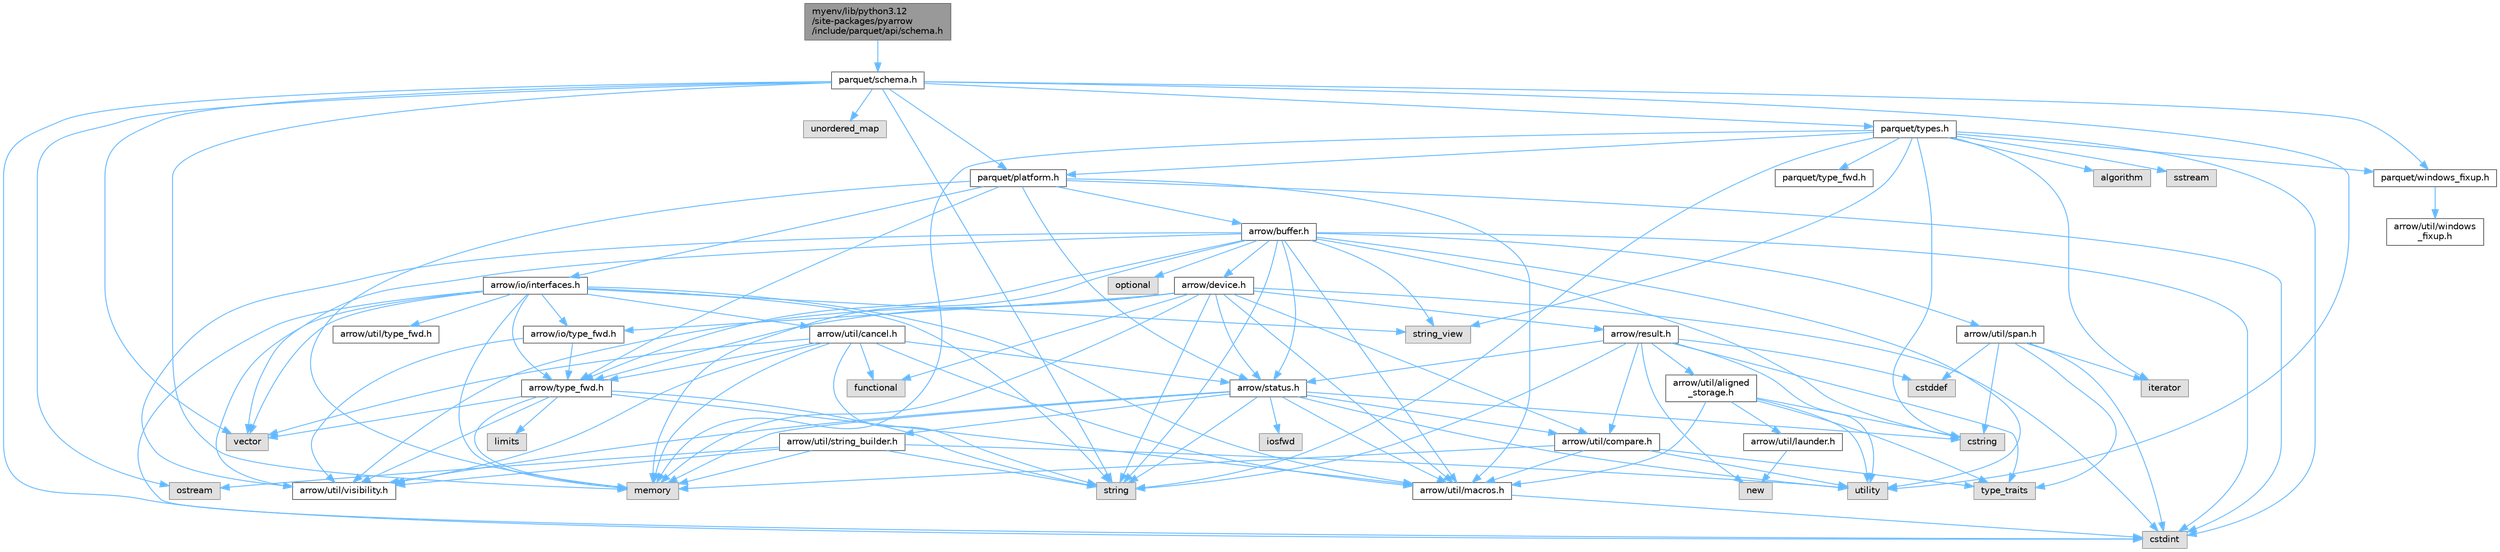 digraph "myenv/lib/python3.12/site-packages/pyarrow/include/parquet/api/schema.h"
{
 // LATEX_PDF_SIZE
  bgcolor="transparent";
  edge [fontname=Helvetica,fontsize=10,labelfontname=Helvetica,labelfontsize=10];
  node [fontname=Helvetica,fontsize=10,shape=box,height=0.2,width=0.4];
  Node1 [id="Node000001",label="myenv/lib/python3.12\l/site-packages/pyarrow\l/include/parquet/api/schema.h",height=0.2,width=0.4,color="gray40", fillcolor="grey60", style="filled", fontcolor="black",tooltip=" "];
  Node1 -> Node2 [id="edge1_Node000001_Node000002",color="steelblue1",style="solid",tooltip=" "];
  Node2 [id="Node000002",label="parquet/schema.h",height=0.2,width=0.4,color="grey40", fillcolor="white", style="filled",URL="$schema_8h.html",tooltip=" "];
  Node2 -> Node3 [id="edge2_Node000002_Node000003",color="steelblue1",style="solid",tooltip=" "];
  Node3 [id="Node000003",label="cstdint",height=0.2,width=0.4,color="grey60", fillcolor="#E0E0E0", style="filled",tooltip=" "];
  Node2 -> Node4 [id="edge3_Node000002_Node000004",color="steelblue1",style="solid",tooltip=" "];
  Node4 [id="Node000004",label="memory",height=0.2,width=0.4,color="grey60", fillcolor="#E0E0E0", style="filled",tooltip=" "];
  Node2 -> Node5 [id="edge4_Node000002_Node000005",color="steelblue1",style="solid",tooltip=" "];
  Node5 [id="Node000005",label="ostream",height=0.2,width=0.4,color="grey60", fillcolor="#E0E0E0", style="filled",tooltip=" "];
  Node2 -> Node6 [id="edge5_Node000002_Node000006",color="steelblue1",style="solid",tooltip=" "];
  Node6 [id="Node000006",label="string",height=0.2,width=0.4,color="grey60", fillcolor="#E0E0E0", style="filled",tooltip=" "];
  Node2 -> Node7 [id="edge6_Node000002_Node000007",color="steelblue1",style="solid",tooltip=" "];
  Node7 [id="Node000007",label="unordered_map",height=0.2,width=0.4,color="grey60", fillcolor="#E0E0E0", style="filled",tooltip=" "];
  Node2 -> Node8 [id="edge7_Node000002_Node000008",color="steelblue1",style="solid",tooltip=" "];
  Node8 [id="Node000008",label="utility",height=0.2,width=0.4,color="grey60", fillcolor="#E0E0E0", style="filled",tooltip=" "];
  Node2 -> Node9 [id="edge8_Node000002_Node000009",color="steelblue1",style="solid",tooltip=" "];
  Node9 [id="Node000009",label="vector",height=0.2,width=0.4,color="grey60", fillcolor="#E0E0E0", style="filled",tooltip=" "];
  Node2 -> Node10 [id="edge9_Node000002_Node000010",color="steelblue1",style="solid",tooltip=" "];
  Node10 [id="Node000010",label="parquet/platform.h",height=0.2,width=0.4,color="grey40", fillcolor="white", style="filled",URL="$include_2parquet_2platform_8h.html",tooltip=" "];
  Node10 -> Node3 [id="edge10_Node000010_Node000003",color="steelblue1",style="solid",tooltip=" "];
  Node10 -> Node4 [id="edge11_Node000010_Node000004",color="steelblue1",style="solid",tooltip=" "];
  Node10 -> Node11 [id="edge12_Node000010_Node000011",color="steelblue1",style="solid",tooltip=" "];
  Node11 [id="Node000011",label="arrow/buffer.h",height=0.2,width=0.4,color="grey40", fillcolor="white", style="filled",URL="$buffer_8h.html",tooltip=" "];
  Node11 -> Node3 [id="edge13_Node000011_Node000003",color="steelblue1",style="solid",tooltip=" "];
  Node11 -> Node12 [id="edge14_Node000011_Node000012",color="steelblue1",style="solid",tooltip=" "];
  Node12 [id="Node000012",label="cstring",height=0.2,width=0.4,color="grey60", fillcolor="#E0E0E0", style="filled",tooltip=" "];
  Node11 -> Node4 [id="edge15_Node000011_Node000004",color="steelblue1",style="solid",tooltip=" "];
  Node11 -> Node13 [id="edge16_Node000011_Node000013",color="steelblue1",style="solid",tooltip=" "];
  Node13 [id="Node000013",label="optional",height=0.2,width=0.4,color="grey60", fillcolor="#E0E0E0", style="filled",tooltip=" "];
  Node11 -> Node6 [id="edge17_Node000011_Node000006",color="steelblue1",style="solid",tooltip=" "];
  Node11 -> Node14 [id="edge18_Node000011_Node000014",color="steelblue1",style="solid",tooltip=" "];
  Node14 [id="Node000014",label="string_view",height=0.2,width=0.4,color="grey60", fillcolor="#E0E0E0", style="filled",tooltip=" "];
  Node11 -> Node8 [id="edge19_Node000011_Node000008",color="steelblue1",style="solid",tooltip=" "];
  Node11 -> Node9 [id="edge20_Node000011_Node000009",color="steelblue1",style="solid",tooltip=" "];
  Node11 -> Node15 [id="edge21_Node000011_Node000015",color="steelblue1",style="solid",tooltip=" "];
  Node15 [id="Node000015",label="arrow/device.h",height=0.2,width=0.4,color="grey40", fillcolor="white", style="filled",URL="$device_8h.html",tooltip=" "];
  Node15 -> Node3 [id="edge22_Node000015_Node000003",color="steelblue1",style="solid",tooltip=" "];
  Node15 -> Node16 [id="edge23_Node000015_Node000016",color="steelblue1",style="solid",tooltip=" "];
  Node16 [id="Node000016",label="functional",height=0.2,width=0.4,color="grey60", fillcolor="#E0E0E0", style="filled",tooltip=" "];
  Node15 -> Node4 [id="edge24_Node000015_Node000004",color="steelblue1",style="solid",tooltip=" "];
  Node15 -> Node6 [id="edge25_Node000015_Node000006",color="steelblue1",style="solid",tooltip=" "];
  Node15 -> Node17 [id="edge26_Node000015_Node000017",color="steelblue1",style="solid",tooltip=" "];
  Node17 [id="Node000017",label="arrow/io/type_fwd.h",height=0.2,width=0.4,color="grey40", fillcolor="white", style="filled",URL="$arrow_2io_2type__fwd_8h.html",tooltip=" "];
  Node17 -> Node18 [id="edge27_Node000017_Node000018",color="steelblue1",style="solid",tooltip=" "];
  Node18 [id="Node000018",label="arrow/type_fwd.h",height=0.2,width=0.4,color="grey40", fillcolor="white", style="filled",URL="$arrow_2type__fwd_8h.html",tooltip=" "];
  Node18 -> Node19 [id="edge28_Node000018_Node000019",color="steelblue1",style="solid",tooltip=" "];
  Node19 [id="Node000019",label="limits",height=0.2,width=0.4,color="grey60", fillcolor="#E0E0E0", style="filled",tooltip=" "];
  Node18 -> Node4 [id="edge29_Node000018_Node000004",color="steelblue1",style="solid",tooltip=" "];
  Node18 -> Node6 [id="edge30_Node000018_Node000006",color="steelblue1",style="solid",tooltip=" "];
  Node18 -> Node9 [id="edge31_Node000018_Node000009",color="steelblue1",style="solid",tooltip=" "];
  Node18 -> Node20 [id="edge32_Node000018_Node000020",color="steelblue1",style="solid",tooltip=" "];
  Node20 [id="Node000020",label="arrow/util/macros.h",height=0.2,width=0.4,color="grey40", fillcolor="white", style="filled",URL="$macros_8h.html",tooltip=" "];
  Node20 -> Node3 [id="edge33_Node000020_Node000003",color="steelblue1",style="solid",tooltip=" "];
  Node18 -> Node21 [id="edge34_Node000018_Node000021",color="steelblue1",style="solid",tooltip=" "];
  Node21 [id="Node000021",label="arrow/util/visibility.h",height=0.2,width=0.4,color="grey40", fillcolor="white", style="filled",URL="$include_2arrow_2util_2visibility_8h.html",tooltip=" "];
  Node17 -> Node21 [id="edge35_Node000017_Node000021",color="steelblue1",style="solid",tooltip=" "];
  Node15 -> Node22 [id="edge36_Node000015_Node000022",color="steelblue1",style="solid",tooltip=" "];
  Node22 [id="Node000022",label="arrow/result.h",height=0.2,width=0.4,color="grey40", fillcolor="white", style="filled",URL="$result_8h.html",tooltip=" "];
  Node22 -> Node23 [id="edge37_Node000022_Node000023",color="steelblue1",style="solid",tooltip=" "];
  Node23 [id="Node000023",label="cstddef",height=0.2,width=0.4,color="grey60", fillcolor="#E0E0E0", style="filled",tooltip=" "];
  Node22 -> Node24 [id="edge38_Node000022_Node000024",color="steelblue1",style="solid",tooltip=" "];
  Node24 [id="Node000024",label="new",height=0.2,width=0.4,color="grey60", fillcolor="#E0E0E0", style="filled",tooltip=" "];
  Node22 -> Node6 [id="edge39_Node000022_Node000006",color="steelblue1",style="solid",tooltip=" "];
  Node22 -> Node25 [id="edge40_Node000022_Node000025",color="steelblue1",style="solid",tooltip=" "];
  Node25 [id="Node000025",label="type_traits",height=0.2,width=0.4,color="grey60", fillcolor="#E0E0E0", style="filled",tooltip=" "];
  Node22 -> Node8 [id="edge41_Node000022_Node000008",color="steelblue1",style="solid",tooltip=" "];
  Node22 -> Node26 [id="edge42_Node000022_Node000026",color="steelblue1",style="solid",tooltip=" "];
  Node26 [id="Node000026",label="arrow/status.h",height=0.2,width=0.4,color="grey40", fillcolor="white", style="filled",URL="$status_8h.html",tooltip=" "];
  Node26 -> Node12 [id="edge43_Node000026_Node000012",color="steelblue1",style="solid",tooltip=" "];
  Node26 -> Node27 [id="edge44_Node000026_Node000027",color="steelblue1",style="solid",tooltip=" "];
  Node27 [id="Node000027",label="iosfwd",height=0.2,width=0.4,color="grey60", fillcolor="#E0E0E0", style="filled",tooltip=" "];
  Node26 -> Node4 [id="edge45_Node000026_Node000004",color="steelblue1",style="solid",tooltip=" "];
  Node26 -> Node6 [id="edge46_Node000026_Node000006",color="steelblue1",style="solid",tooltip=" "];
  Node26 -> Node8 [id="edge47_Node000026_Node000008",color="steelblue1",style="solid",tooltip=" "];
  Node26 -> Node28 [id="edge48_Node000026_Node000028",color="steelblue1",style="solid",tooltip=" "];
  Node28 [id="Node000028",label="arrow/util/compare.h",height=0.2,width=0.4,color="grey40", fillcolor="white", style="filled",URL="$util_2compare_8h.html",tooltip=" "];
  Node28 -> Node4 [id="edge49_Node000028_Node000004",color="steelblue1",style="solid",tooltip=" "];
  Node28 -> Node25 [id="edge50_Node000028_Node000025",color="steelblue1",style="solid",tooltip=" "];
  Node28 -> Node8 [id="edge51_Node000028_Node000008",color="steelblue1",style="solid",tooltip=" "];
  Node28 -> Node20 [id="edge52_Node000028_Node000020",color="steelblue1",style="solid",tooltip=" "];
  Node26 -> Node20 [id="edge53_Node000026_Node000020",color="steelblue1",style="solid",tooltip=" "];
  Node26 -> Node29 [id="edge54_Node000026_Node000029",color="steelblue1",style="solid",tooltip=" "];
  Node29 [id="Node000029",label="arrow/util/string_builder.h",height=0.2,width=0.4,color="grey40", fillcolor="white", style="filled",URL="$string__builder_8h.html",tooltip=" "];
  Node29 -> Node4 [id="edge55_Node000029_Node000004",color="steelblue1",style="solid",tooltip=" "];
  Node29 -> Node5 [id="edge56_Node000029_Node000005",color="steelblue1",style="solid",tooltip=" "];
  Node29 -> Node6 [id="edge57_Node000029_Node000006",color="steelblue1",style="solid",tooltip=" "];
  Node29 -> Node8 [id="edge58_Node000029_Node000008",color="steelblue1",style="solid",tooltip=" "];
  Node29 -> Node21 [id="edge59_Node000029_Node000021",color="steelblue1",style="solid",tooltip=" "];
  Node26 -> Node21 [id="edge60_Node000026_Node000021",color="steelblue1",style="solid",tooltip=" "];
  Node22 -> Node30 [id="edge61_Node000022_Node000030",color="steelblue1",style="solid",tooltip=" "];
  Node30 [id="Node000030",label="arrow/util/aligned\l_storage.h",height=0.2,width=0.4,color="grey40", fillcolor="white", style="filled",URL="$aligned__storage_8h.html",tooltip=" "];
  Node30 -> Node12 [id="edge62_Node000030_Node000012",color="steelblue1",style="solid",tooltip=" "];
  Node30 -> Node25 [id="edge63_Node000030_Node000025",color="steelblue1",style="solid",tooltip=" "];
  Node30 -> Node8 [id="edge64_Node000030_Node000008",color="steelblue1",style="solid",tooltip=" "];
  Node30 -> Node31 [id="edge65_Node000030_Node000031",color="steelblue1",style="solid",tooltip=" "];
  Node31 [id="Node000031",label="arrow/util/launder.h",height=0.2,width=0.4,color="grey40", fillcolor="white", style="filled",URL="$launder_8h.html",tooltip=" "];
  Node31 -> Node24 [id="edge66_Node000031_Node000024",color="steelblue1",style="solid",tooltip=" "];
  Node30 -> Node20 [id="edge67_Node000030_Node000020",color="steelblue1",style="solid",tooltip=" "];
  Node22 -> Node28 [id="edge68_Node000022_Node000028",color="steelblue1",style="solid",tooltip=" "];
  Node15 -> Node26 [id="edge69_Node000015_Node000026",color="steelblue1",style="solid",tooltip=" "];
  Node15 -> Node18 [id="edge70_Node000015_Node000018",color="steelblue1",style="solid",tooltip=" "];
  Node15 -> Node28 [id="edge71_Node000015_Node000028",color="steelblue1",style="solid",tooltip=" "];
  Node15 -> Node20 [id="edge72_Node000015_Node000020",color="steelblue1",style="solid",tooltip=" "];
  Node15 -> Node21 [id="edge73_Node000015_Node000021",color="steelblue1",style="solid",tooltip=" "];
  Node11 -> Node26 [id="edge74_Node000011_Node000026",color="steelblue1",style="solid",tooltip=" "];
  Node11 -> Node18 [id="edge75_Node000011_Node000018",color="steelblue1",style="solid",tooltip=" "];
  Node11 -> Node20 [id="edge76_Node000011_Node000020",color="steelblue1",style="solid",tooltip=" "];
  Node11 -> Node32 [id="edge77_Node000011_Node000032",color="steelblue1",style="solid",tooltip=" "];
  Node32 [id="Node000032",label="arrow/util/span.h",height=0.2,width=0.4,color="grey40", fillcolor="white", style="filled",URL="$span_8h.html",tooltip=" "];
  Node32 -> Node23 [id="edge78_Node000032_Node000023",color="steelblue1",style="solid",tooltip=" "];
  Node32 -> Node3 [id="edge79_Node000032_Node000003",color="steelblue1",style="solid",tooltip=" "];
  Node32 -> Node12 [id="edge80_Node000032_Node000012",color="steelblue1",style="solid",tooltip=" "];
  Node32 -> Node33 [id="edge81_Node000032_Node000033",color="steelblue1",style="solid",tooltip=" "];
  Node33 [id="Node000033",label="iterator",height=0.2,width=0.4,color="grey60", fillcolor="#E0E0E0", style="filled",tooltip=" "];
  Node32 -> Node25 [id="edge82_Node000032_Node000025",color="steelblue1",style="solid",tooltip=" "];
  Node11 -> Node21 [id="edge83_Node000011_Node000021",color="steelblue1",style="solid",tooltip=" "];
  Node10 -> Node34 [id="edge84_Node000010_Node000034",color="steelblue1",style="solid",tooltip=" "];
  Node34 [id="Node000034",label="arrow/io/interfaces.h",height=0.2,width=0.4,color="grey40", fillcolor="white", style="filled",URL="$interfaces_8h.html",tooltip=" "];
  Node34 -> Node3 [id="edge85_Node000034_Node000003",color="steelblue1",style="solid",tooltip=" "];
  Node34 -> Node4 [id="edge86_Node000034_Node000004",color="steelblue1",style="solid",tooltip=" "];
  Node34 -> Node6 [id="edge87_Node000034_Node000006",color="steelblue1",style="solid",tooltip=" "];
  Node34 -> Node14 [id="edge88_Node000034_Node000014",color="steelblue1",style="solid",tooltip=" "];
  Node34 -> Node9 [id="edge89_Node000034_Node000009",color="steelblue1",style="solid",tooltip=" "];
  Node34 -> Node17 [id="edge90_Node000034_Node000017",color="steelblue1",style="solid",tooltip=" "];
  Node34 -> Node18 [id="edge91_Node000034_Node000018",color="steelblue1",style="solid",tooltip=" "];
  Node34 -> Node35 [id="edge92_Node000034_Node000035",color="steelblue1",style="solid",tooltip=" "];
  Node35 [id="Node000035",label="arrow/util/cancel.h",height=0.2,width=0.4,color="grey40", fillcolor="white", style="filled",URL="$cancel_8h.html",tooltip=" "];
  Node35 -> Node16 [id="edge93_Node000035_Node000016",color="steelblue1",style="solid",tooltip=" "];
  Node35 -> Node4 [id="edge94_Node000035_Node000004",color="steelblue1",style="solid",tooltip=" "];
  Node35 -> Node6 [id="edge95_Node000035_Node000006",color="steelblue1",style="solid",tooltip=" "];
  Node35 -> Node9 [id="edge96_Node000035_Node000009",color="steelblue1",style="solid",tooltip=" "];
  Node35 -> Node26 [id="edge97_Node000035_Node000026",color="steelblue1",style="solid",tooltip=" "];
  Node35 -> Node18 [id="edge98_Node000035_Node000018",color="steelblue1",style="solid",tooltip=" "];
  Node35 -> Node20 [id="edge99_Node000035_Node000020",color="steelblue1",style="solid",tooltip=" "];
  Node35 -> Node21 [id="edge100_Node000035_Node000021",color="steelblue1",style="solid",tooltip=" "];
  Node34 -> Node20 [id="edge101_Node000034_Node000020",color="steelblue1",style="solid",tooltip=" "];
  Node34 -> Node36 [id="edge102_Node000034_Node000036",color="steelblue1",style="solid",tooltip=" "];
  Node36 [id="Node000036",label="arrow/util/type_fwd.h",height=0.2,width=0.4,color="grey40", fillcolor="white", style="filled",URL="$arrow_2util_2type__fwd_8h.html",tooltip=" "];
  Node34 -> Node21 [id="edge103_Node000034_Node000021",color="steelblue1",style="solid",tooltip=" "];
  Node10 -> Node26 [id="edge104_Node000010_Node000026",color="steelblue1",style="solid",tooltip=" "];
  Node10 -> Node18 [id="edge105_Node000010_Node000018",color="steelblue1",style="solid",tooltip=" "];
  Node10 -> Node20 [id="edge106_Node000010_Node000020",color="steelblue1",style="solid",tooltip=" "];
  Node2 -> Node37 [id="edge107_Node000002_Node000037",color="steelblue1",style="solid",tooltip=" "];
  Node37 [id="Node000037",label="parquet/types.h",height=0.2,width=0.4,color="grey40", fillcolor="white", style="filled",URL="$parquet_2types_8h.html",tooltip=" "];
  Node37 -> Node38 [id="edge108_Node000037_Node000038",color="steelblue1",style="solid",tooltip=" "];
  Node38 [id="Node000038",label="algorithm",height=0.2,width=0.4,color="grey60", fillcolor="#E0E0E0", style="filled",tooltip=" "];
  Node37 -> Node3 [id="edge109_Node000037_Node000003",color="steelblue1",style="solid",tooltip=" "];
  Node37 -> Node12 [id="edge110_Node000037_Node000012",color="steelblue1",style="solid",tooltip=" "];
  Node37 -> Node33 [id="edge111_Node000037_Node000033",color="steelblue1",style="solid",tooltip=" "];
  Node37 -> Node4 [id="edge112_Node000037_Node000004",color="steelblue1",style="solid",tooltip=" "];
  Node37 -> Node39 [id="edge113_Node000037_Node000039",color="steelblue1",style="solid",tooltip=" "];
  Node39 [id="Node000039",label="sstream",height=0.2,width=0.4,color="grey60", fillcolor="#E0E0E0", style="filled",tooltip=" "];
  Node37 -> Node6 [id="edge114_Node000037_Node000006",color="steelblue1",style="solid",tooltip=" "];
  Node37 -> Node14 [id="edge115_Node000037_Node000014",color="steelblue1",style="solid",tooltip=" "];
  Node37 -> Node10 [id="edge116_Node000037_Node000010",color="steelblue1",style="solid",tooltip=" "];
  Node37 -> Node40 [id="edge117_Node000037_Node000040",color="steelblue1",style="solid",tooltip=" "];
  Node40 [id="Node000040",label="parquet/type_fwd.h",height=0.2,width=0.4,color="grey40", fillcolor="white", style="filled",URL="$parquet_2type__fwd_8h.html",tooltip=" "];
  Node37 -> Node41 [id="edge118_Node000037_Node000041",color="steelblue1",style="solid",tooltip=" "];
  Node41 [id="Node000041",label="parquet/windows_fixup.h",height=0.2,width=0.4,color="grey40", fillcolor="white", style="filled",URL="$parquet_2windows__fixup_8h.html",tooltip=" "];
  Node41 -> Node42 [id="edge119_Node000041_Node000042",color="steelblue1",style="solid",tooltip=" "];
  Node42 [id="Node000042",label="arrow/util/windows\l_fixup.h",height=0.2,width=0.4,color="grey40", fillcolor="white", style="filled",URL="$arrow_2util_2windows__fixup_8h.html",tooltip=" "];
  Node2 -> Node41 [id="edge120_Node000002_Node000041",color="steelblue1",style="solid",tooltip=" "];
}
